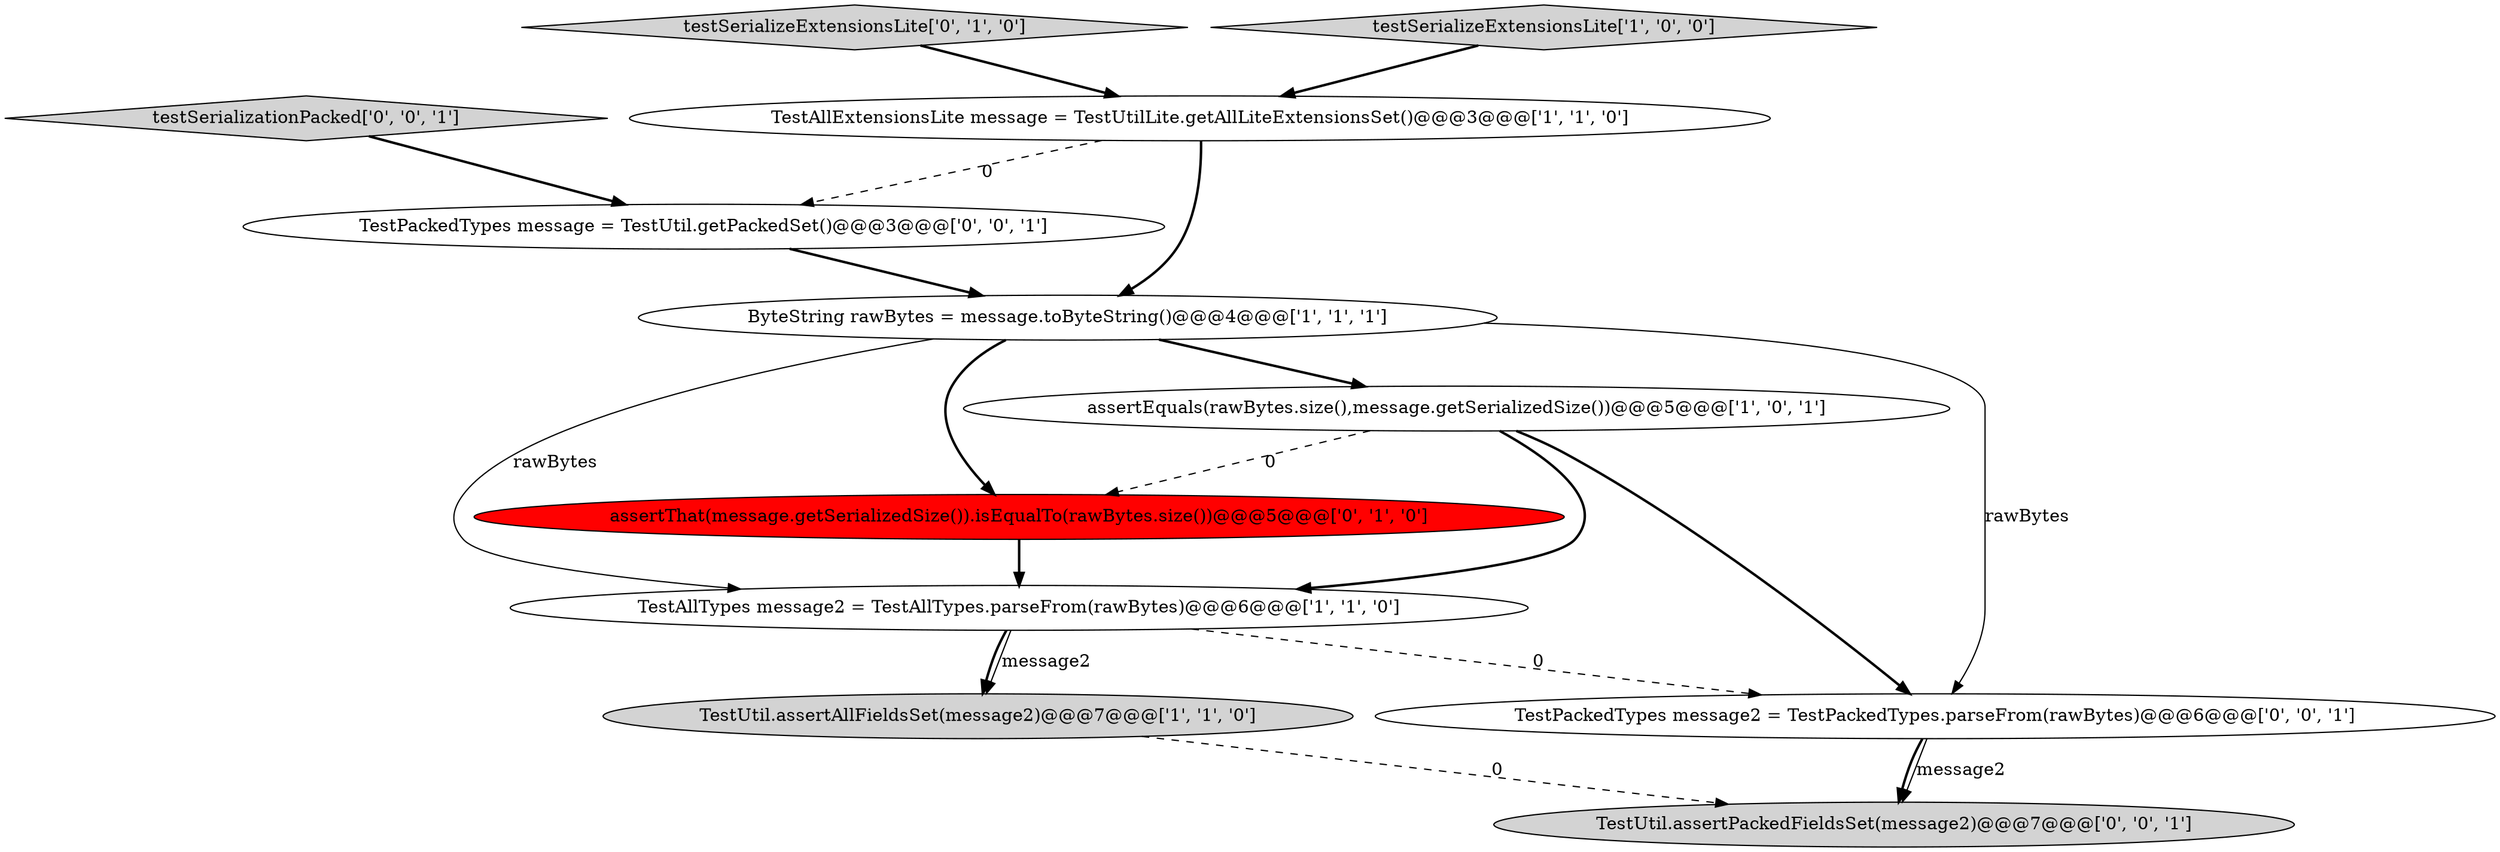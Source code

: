 digraph {
6 [style = filled, label = "testSerializeExtensionsLite['0', '1', '0']", fillcolor = lightgray, shape = diamond image = "AAA0AAABBB2BBB"];
9 [style = filled, label = "TestPackedTypes message2 = TestPackedTypes.parseFrom(rawBytes)@@@6@@@['0', '0', '1']", fillcolor = white, shape = ellipse image = "AAA0AAABBB3BBB"];
8 [style = filled, label = "TestUtil.assertPackedFieldsSet(message2)@@@7@@@['0', '0', '1']", fillcolor = lightgray, shape = ellipse image = "AAA0AAABBB3BBB"];
4 [style = filled, label = "TestUtil.assertAllFieldsSet(message2)@@@7@@@['1', '1', '0']", fillcolor = lightgray, shape = ellipse image = "AAA0AAABBB1BBB"];
3 [style = filled, label = "assertEquals(rawBytes.size(),message.getSerializedSize())@@@5@@@['1', '0', '1']", fillcolor = white, shape = ellipse image = "AAA0AAABBB1BBB"];
11 [style = filled, label = "TestPackedTypes message = TestUtil.getPackedSet()@@@3@@@['0', '0', '1']", fillcolor = white, shape = ellipse image = "AAA0AAABBB3BBB"];
5 [style = filled, label = "TestAllTypes message2 = TestAllTypes.parseFrom(rawBytes)@@@6@@@['1', '1', '0']", fillcolor = white, shape = ellipse image = "AAA0AAABBB1BBB"];
1 [style = filled, label = "testSerializeExtensionsLite['1', '0', '0']", fillcolor = lightgray, shape = diamond image = "AAA0AAABBB1BBB"];
2 [style = filled, label = "TestAllExtensionsLite message = TestUtilLite.getAllLiteExtensionsSet()@@@3@@@['1', '1', '0']", fillcolor = white, shape = ellipse image = "AAA0AAABBB1BBB"];
7 [style = filled, label = "assertThat(message.getSerializedSize()).isEqualTo(rawBytes.size())@@@5@@@['0', '1', '0']", fillcolor = red, shape = ellipse image = "AAA1AAABBB2BBB"];
0 [style = filled, label = "ByteString rawBytes = message.toByteString()@@@4@@@['1', '1', '1']", fillcolor = white, shape = ellipse image = "AAA0AAABBB1BBB"];
10 [style = filled, label = "testSerializationPacked['0', '0', '1']", fillcolor = lightgray, shape = diamond image = "AAA0AAABBB3BBB"];
0->3 [style = bold, label=""];
3->9 [style = bold, label=""];
2->11 [style = dashed, label="0"];
9->8 [style = solid, label="message2"];
5->9 [style = dashed, label="0"];
1->2 [style = bold, label=""];
2->0 [style = bold, label=""];
3->5 [style = bold, label=""];
7->5 [style = bold, label=""];
11->0 [style = bold, label=""];
10->11 [style = bold, label=""];
0->5 [style = solid, label="rawBytes"];
5->4 [style = solid, label="message2"];
9->8 [style = bold, label=""];
3->7 [style = dashed, label="0"];
5->4 [style = bold, label=""];
4->8 [style = dashed, label="0"];
0->7 [style = bold, label=""];
6->2 [style = bold, label=""];
0->9 [style = solid, label="rawBytes"];
}
